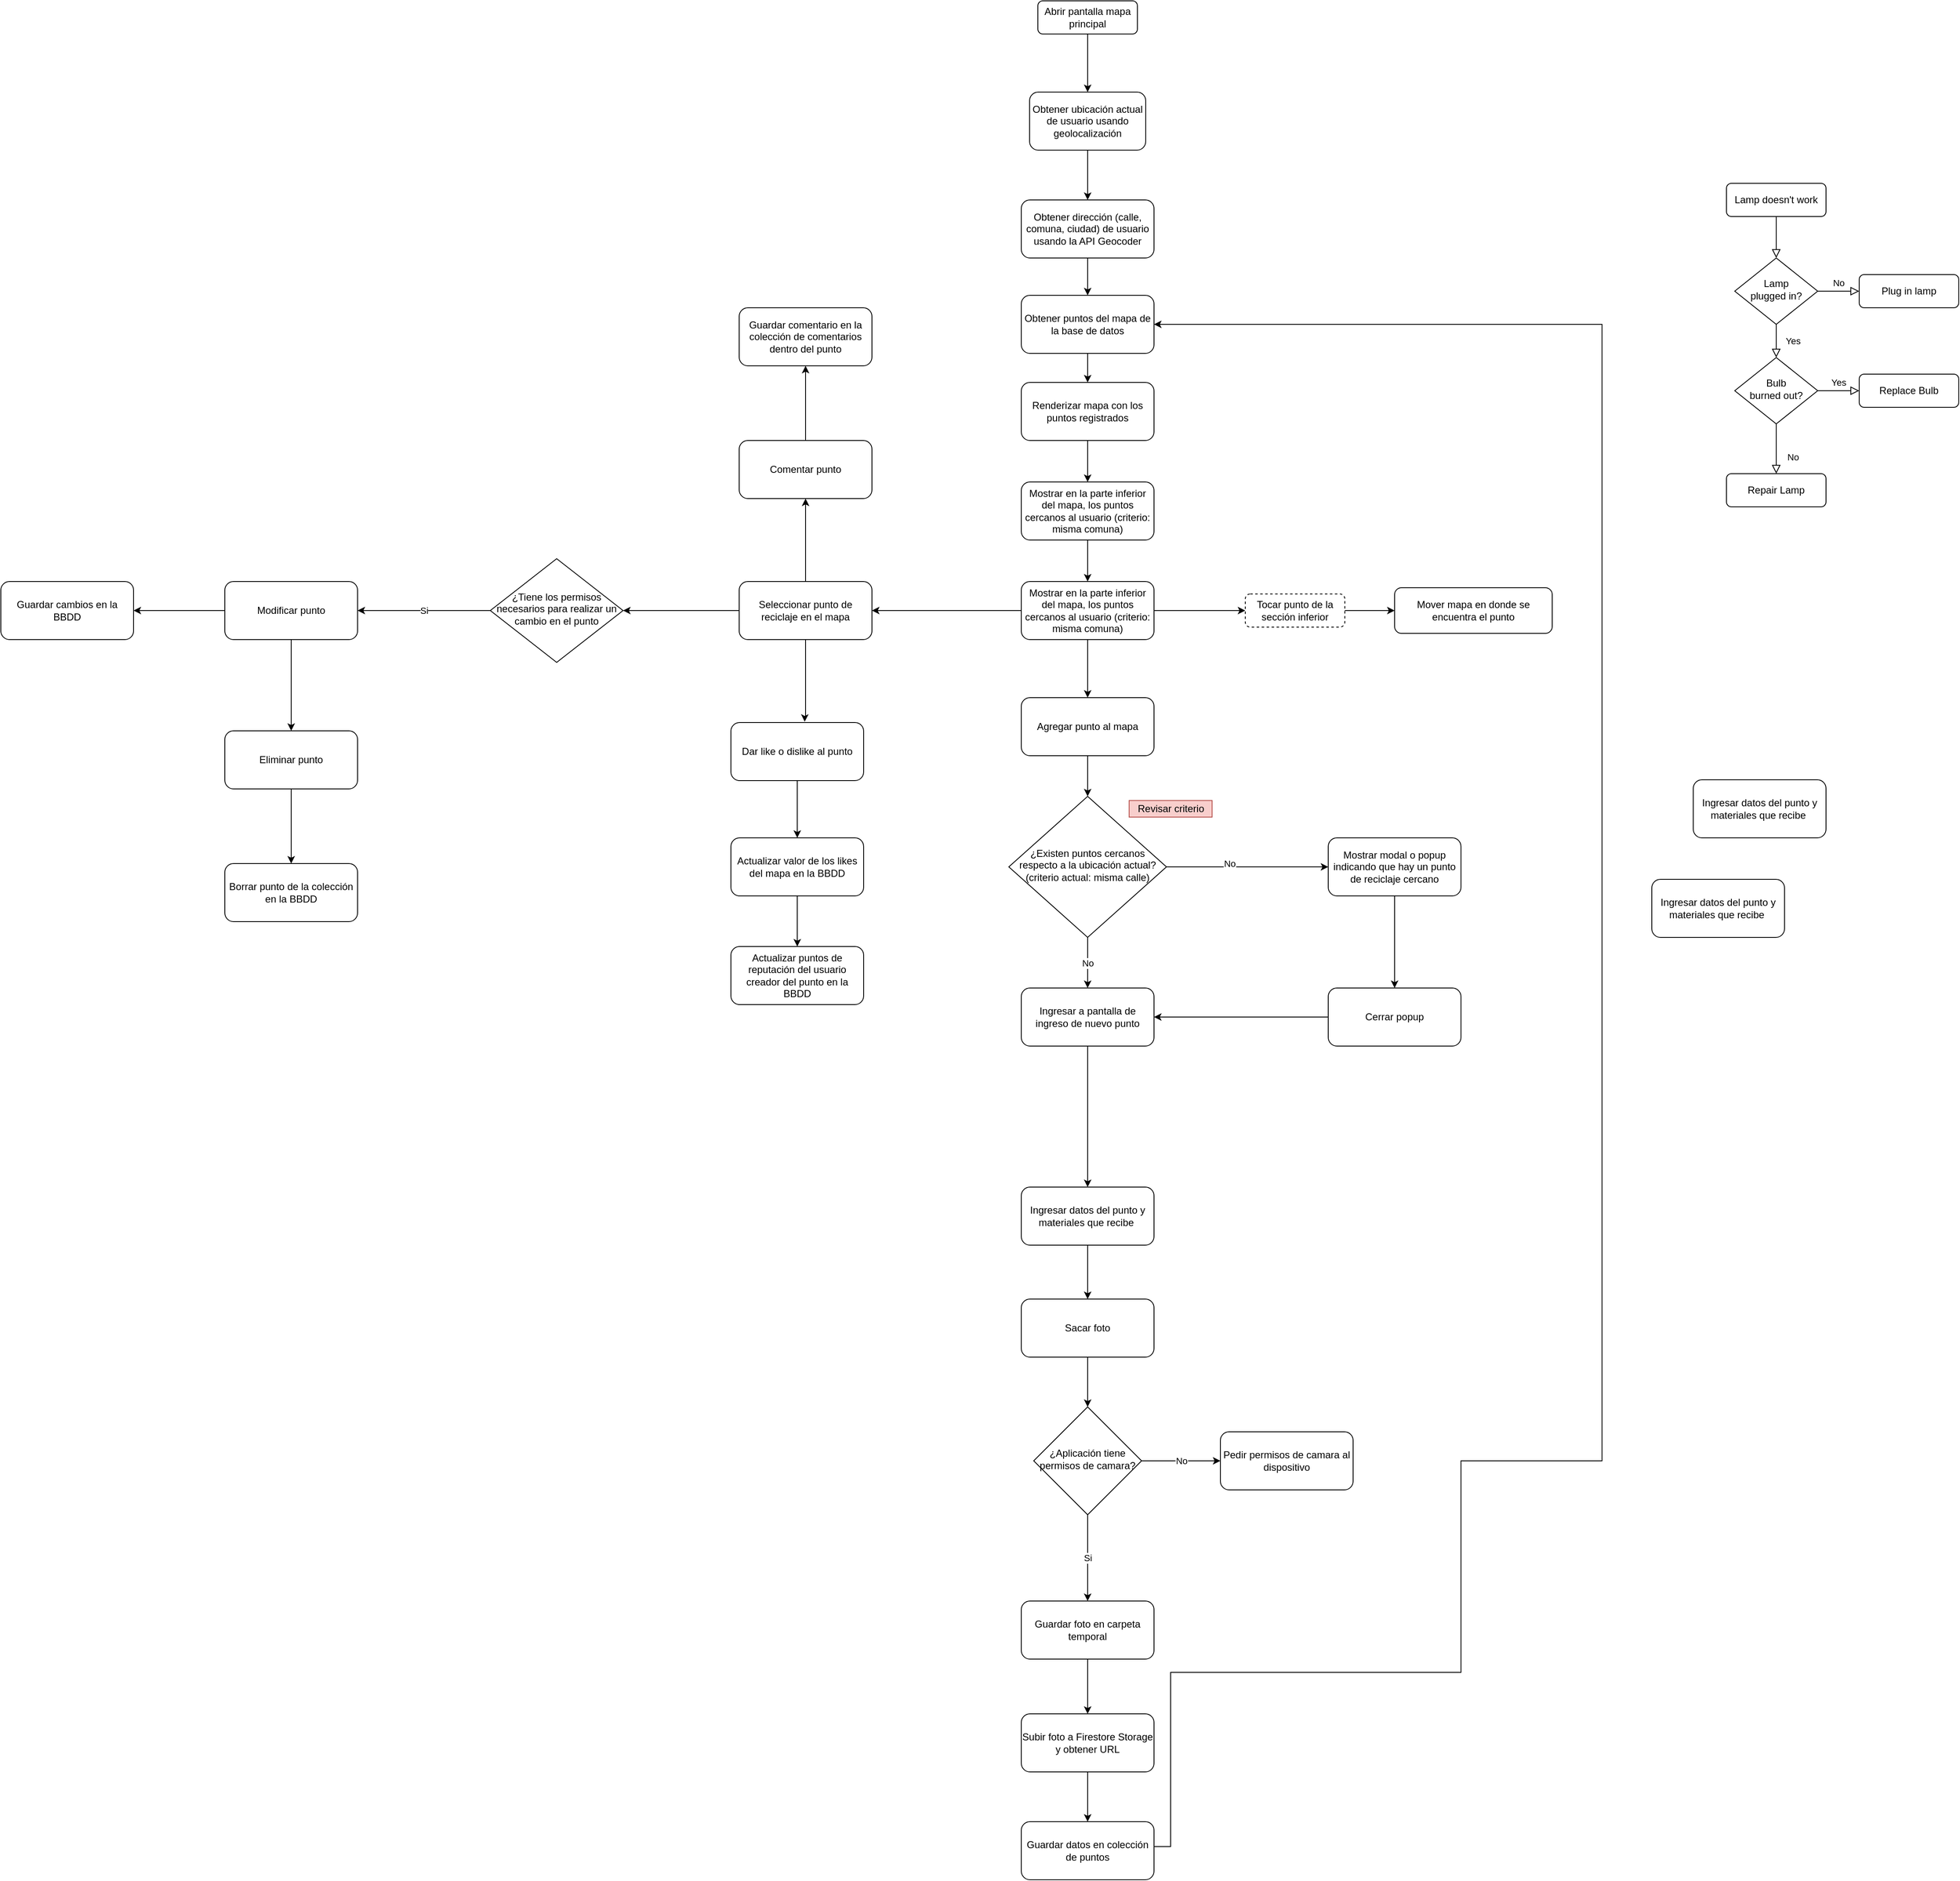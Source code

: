 <mxfile version="15.7.3" type="github">
  <diagram id="C5RBs43oDa-KdzZeNtuy" name="Page-1">
    <mxGraphModel dx="3035" dy="756" grid="1" gridSize="10" guides="1" tooltips="1" connect="1" arrows="1" fold="1" page="1" pageScale="1" pageWidth="827" pageHeight="1169" math="0" shadow="0">
      <root>
        <mxCell id="WIyWlLk6GJQsqaUBKTNV-0" />
        <mxCell id="WIyWlLk6GJQsqaUBKTNV-1" parent="WIyWlLk6GJQsqaUBKTNV-0" />
        <mxCell id="WIyWlLk6GJQsqaUBKTNV-2" value="" style="rounded=0;html=1;jettySize=auto;orthogonalLoop=1;fontSize=11;endArrow=block;endFill=0;endSize=8;strokeWidth=1;shadow=0;labelBackgroundColor=none;edgeStyle=orthogonalEdgeStyle;" parent="WIyWlLk6GJQsqaUBKTNV-1" source="WIyWlLk6GJQsqaUBKTNV-3" target="WIyWlLk6GJQsqaUBKTNV-6" edge="1">
          <mxGeometry relative="1" as="geometry" />
        </mxCell>
        <mxCell id="WIyWlLk6GJQsqaUBKTNV-3" value="Lamp doesn&#39;t work" style="rounded=1;whiteSpace=wrap;html=1;fontSize=12;glass=0;strokeWidth=1;shadow=0;" parent="WIyWlLk6GJQsqaUBKTNV-1" vertex="1">
          <mxGeometry x="1030" y="450" width="120" height="40" as="geometry" />
        </mxCell>
        <mxCell id="WIyWlLk6GJQsqaUBKTNV-4" value="Yes" style="rounded=0;html=1;jettySize=auto;orthogonalLoop=1;fontSize=11;endArrow=block;endFill=0;endSize=8;strokeWidth=1;shadow=0;labelBackgroundColor=none;edgeStyle=orthogonalEdgeStyle;" parent="WIyWlLk6GJQsqaUBKTNV-1" source="WIyWlLk6GJQsqaUBKTNV-6" target="WIyWlLk6GJQsqaUBKTNV-10" edge="1">
          <mxGeometry y="20" relative="1" as="geometry">
            <mxPoint as="offset" />
          </mxGeometry>
        </mxCell>
        <mxCell id="WIyWlLk6GJQsqaUBKTNV-5" value="No" style="edgeStyle=orthogonalEdgeStyle;rounded=0;html=1;jettySize=auto;orthogonalLoop=1;fontSize=11;endArrow=block;endFill=0;endSize=8;strokeWidth=1;shadow=0;labelBackgroundColor=none;" parent="WIyWlLk6GJQsqaUBKTNV-1" source="WIyWlLk6GJQsqaUBKTNV-6" target="WIyWlLk6GJQsqaUBKTNV-7" edge="1">
          <mxGeometry y="10" relative="1" as="geometry">
            <mxPoint as="offset" />
          </mxGeometry>
        </mxCell>
        <mxCell id="WIyWlLk6GJQsqaUBKTNV-6" value="Lamp&lt;br&gt;plugged in?" style="rhombus;whiteSpace=wrap;html=1;shadow=0;fontFamily=Helvetica;fontSize=12;align=center;strokeWidth=1;spacing=6;spacingTop=-4;" parent="WIyWlLk6GJQsqaUBKTNV-1" vertex="1">
          <mxGeometry x="1040" y="540" width="100" height="80" as="geometry" />
        </mxCell>
        <mxCell id="WIyWlLk6GJQsqaUBKTNV-7" value="Plug in lamp" style="rounded=1;whiteSpace=wrap;html=1;fontSize=12;glass=0;strokeWidth=1;shadow=0;" parent="WIyWlLk6GJQsqaUBKTNV-1" vertex="1">
          <mxGeometry x="1190" y="560" width="120" height="40" as="geometry" />
        </mxCell>
        <mxCell id="WIyWlLk6GJQsqaUBKTNV-8" value="No" style="rounded=0;html=1;jettySize=auto;orthogonalLoop=1;fontSize=11;endArrow=block;endFill=0;endSize=8;strokeWidth=1;shadow=0;labelBackgroundColor=none;edgeStyle=orthogonalEdgeStyle;" parent="WIyWlLk6GJQsqaUBKTNV-1" source="WIyWlLk6GJQsqaUBKTNV-10" target="WIyWlLk6GJQsqaUBKTNV-11" edge="1">
          <mxGeometry x="0.333" y="20" relative="1" as="geometry">
            <mxPoint as="offset" />
          </mxGeometry>
        </mxCell>
        <mxCell id="WIyWlLk6GJQsqaUBKTNV-9" value="Yes" style="edgeStyle=orthogonalEdgeStyle;rounded=0;html=1;jettySize=auto;orthogonalLoop=1;fontSize=11;endArrow=block;endFill=0;endSize=8;strokeWidth=1;shadow=0;labelBackgroundColor=none;" parent="WIyWlLk6GJQsqaUBKTNV-1" source="WIyWlLk6GJQsqaUBKTNV-10" target="WIyWlLk6GJQsqaUBKTNV-12" edge="1">
          <mxGeometry y="10" relative="1" as="geometry">
            <mxPoint as="offset" />
          </mxGeometry>
        </mxCell>
        <mxCell id="WIyWlLk6GJQsqaUBKTNV-10" value="Bulb&lt;br&gt;burned out?" style="rhombus;whiteSpace=wrap;html=1;shadow=0;fontFamily=Helvetica;fontSize=12;align=center;strokeWidth=1;spacing=6;spacingTop=-4;" parent="WIyWlLk6GJQsqaUBKTNV-1" vertex="1">
          <mxGeometry x="1040" y="660" width="100" height="80" as="geometry" />
        </mxCell>
        <mxCell id="WIyWlLk6GJQsqaUBKTNV-11" value="Repair Lamp" style="rounded=1;whiteSpace=wrap;html=1;fontSize=12;glass=0;strokeWidth=1;shadow=0;" parent="WIyWlLk6GJQsqaUBKTNV-1" vertex="1">
          <mxGeometry x="1030" y="800" width="120" height="40" as="geometry" />
        </mxCell>
        <mxCell id="WIyWlLk6GJQsqaUBKTNV-12" value="Replace Bulb" style="rounded=1;whiteSpace=wrap;html=1;fontSize=12;glass=0;strokeWidth=1;shadow=0;" parent="WIyWlLk6GJQsqaUBKTNV-1" vertex="1">
          <mxGeometry x="1190" y="680" width="120" height="40" as="geometry" />
        </mxCell>
        <mxCell id="cBmtX6jF3REOD7KiE7eu-2" style="edgeStyle=orthogonalEdgeStyle;rounded=0;orthogonalLoop=1;jettySize=auto;html=1;" edge="1" parent="WIyWlLk6GJQsqaUBKTNV-1" source="cBmtX6jF3REOD7KiE7eu-0" target="cBmtX6jF3REOD7KiE7eu-1">
          <mxGeometry relative="1" as="geometry" />
        </mxCell>
        <mxCell id="cBmtX6jF3REOD7KiE7eu-0" value="Abrir pantalla mapa principal" style="rounded=1;whiteSpace=wrap;html=1;fontSize=12;glass=0;strokeWidth=1;shadow=0;" vertex="1" parent="WIyWlLk6GJQsqaUBKTNV-1">
          <mxGeometry x="200" y="230" width="120" height="40" as="geometry" />
        </mxCell>
        <mxCell id="cBmtX6jF3REOD7KiE7eu-4" style="edgeStyle=orthogonalEdgeStyle;rounded=0;orthogonalLoop=1;jettySize=auto;html=1;" edge="1" parent="WIyWlLk6GJQsqaUBKTNV-1" source="cBmtX6jF3REOD7KiE7eu-1" target="cBmtX6jF3REOD7KiE7eu-3">
          <mxGeometry relative="1" as="geometry" />
        </mxCell>
        <mxCell id="cBmtX6jF3REOD7KiE7eu-1" value="Obtener ubicación actual de usuario usando geolocalización" style="rounded=1;whiteSpace=wrap;html=1;fontSize=12;glass=0;strokeWidth=1;shadow=0;" vertex="1" parent="WIyWlLk6GJQsqaUBKTNV-1">
          <mxGeometry x="190" y="340" width="140" height="70" as="geometry" />
        </mxCell>
        <mxCell id="cBmtX6jF3REOD7KiE7eu-6" style="edgeStyle=orthogonalEdgeStyle;rounded=0;orthogonalLoop=1;jettySize=auto;html=1;" edge="1" parent="WIyWlLk6GJQsqaUBKTNV-1" source="cBmtX6jF3REOD7KiE7eu-3" target="cBmtX6jF3REOD7KiE7eu-5">
          <mxGeometry relative="1" as="geometry" />
        </mxCell>
        <mxCell id="cBmtX6jF3REOD7KiE7eu-3" value="Obtener dirección (calle, comuna, ciudad) de usuario usando la API Geocoder" style="rounded=1;whiteSpace=wrap;html=1;fontSize=12;glass=0;strokeWidth=1;shadow=0;" vertex="1" parent="WIyWlLk6GJQsqaUBKTNV-1">
          <mxGeometry x="180" y="470" width="160" height="70" as="geometry" />
        </mxCell>
        <mxCell id="cBmtX6jF3REOD7KiE7eu-8" style="edgeStyle=orthogonalEdgeStyle;rounded=0;orthogonalLoop=1;jettySize=auto;html=1;entryX=0.5;entryY=0;entryDx=0;entryDy=0;" edge="1" parent="WIyWlLk6GJQsqaUBKTNV-1" source="cBmtX6jF3REOD7KiE7eu-5" target="cBmtX6jF3REOD7KiE7eu-14">
          <mxGeometry relative="1" as="geometry">
            <mxPoint x="260" y="730" as="targetPoint" />
          </mxGeometry>
        </mxCell>
        <mxCell id="cBmtX6jF3REOD7KiE7eu-5" value="Obtener puntos del mapa de la base de datos" style="rounded=1;whiteSpace=wrap;html=1;fontSize=12;glass=0;strokeWidth=1;shadow=0;" vertex="1" parent="WIyWlLk6GJQsqaUBKTNV-1">
          <mxGeometry x="180" y="585" width="160" height="70" as="geometry" />
        </mxCell>
        <mxCell id="cBmtX6jF3REOD7KiE7eu-11" style="edgeStyle=orthogonalEdgeStyle;rounded=0;orthogonalLoop=1;jettySize=auto;html=1;" edge="1" parent="WIyWlLk6GJQsqaUBKTNV-1" source="cBmtX6jF3REOD7KiE7eu-7" target="cBmtX6jF3REOD7KiE7eu-9">
          <mxGeometry relative="1" as="geometry" />
        </mxCell>
        <mxCell id="cBmtX6jF3REOD7KiE7eu-7" value="Mostrar en la parte inferior del mapa, los puntos cercanos al usuario (criterio: misma comuna)" style="rounded=1;whiteSpace=wrap;html=1;fontSize=12;glass=0;strokeWidth=1;shadow=0;" vertex="1" parent="WIyWlLk6GJQsqaUBKTNV-1">
          <mxGeometry x="180" y="810" width="160" height="70" as="geometry" />
        </mxCell>
        <mxCell id="cBmtX6jF3REOD7KiE7eu-13" style="edgeStyle=orthogonalEdgeStyle;rounded=0;orthogonalLoop=1;jettySize=auto;html=1;" edge="1" parent="WIyWlLk6GJQsqaUBKTNV-1" source="cBmtX6jF3REOD7KiE7eu-9" target="cBmtX6jF3REOD7KiE7eu-20">
          <mxGeometry relative="1" as="geometry">
            <mxPoint x="260" y="1050" as="targetPoint" />
          </mxGeometry>
        </mxCell>
        <mxCell id="cBmtX6jF3REOD7KiE7eu-17" style="edgeStyle=orthogonalEdgeStyle;rounded=0;orthogonalLoop=1;jettySize=auto;html=1;entryX=0;entryY=0.5;entryDx=0;entryDy=0;" edge="1" parent="WIyWlLk6GJQsqaUBKTNV-1" source="cBmtX6jF3REOD7KiE7eu-9" target="cBmtX6jF3REOD7KiE7eu-16">
          <mxGeometry relative="1" as="geometry">
            <mxPoint x="470" y="965" as="targetPoint" />
          </mxGeometry>
        </mxCell>
        <mxCell id="cBmtX6jF3REOD7KiE7eu-50" style="edgeStyle=orthogonalEdgeStyle;rounded=0;orthogonalLoop=1;jettySize=auto;html=1;" edge="1" parent="WIyWlLk6GJQsqaUBKTNV-1" source="cBmtX6jF3REOD7KiE7eu-9" target="cBmtX6jF3REOD7KiE7eu-49">
          <mxGeometry relative="1" as="geometry" />
        </mxCell>
        <mxCell id="cBmtX6jF3REOD7KiE7eu-9" value="Mostrar en la parte inferior del mapa, los puntos cercanos al usuario (criterio: misma comuna)" style="rounded=1;whiteSpace=wrap;html=1;fontSize=12;glass=0;strokeWidth=1;shadow=0;" vertex="1" parent="WIyWlLk6GJQsqaUBKTNV-1">
          <mxGeometry x="180" y="930" width="160" height="70" as="geometry" />
        </mxCell>
        <mxCell id="cBmtX6jF3REOD7KiE7eu-15" style="edgeStyle=orthogonalEdgeStyle;rounded=0;orthogonalLoop=1;jettySize=auto;html=1;" edge="1" parent="WIyWlLk6GJQsqaUBKTNV-1" source="cBmtX6jF3REOD7KiE7eu-14" target="cBmtX6jF3REOD7KiE7eu-7">
          <mxGeometry relative="1" as="geometry" />
        </mxCell>
        <mxCell id="cBmtX6jF3REOD7KiE7eu-14" value="Renderizar mapa con los puntos registrados" style="rounded=1;whiteSpace=wrap;html=1;fontSize=12;glass=0;strokeWidth=1;shadow=0;" vertex="1" parent="WIyWlLk6GJQsqaUBKTNV-1">
          <mxGeometry x="180" y="690" width="160" height="70" as="geometry" />
        </mxCell>
        <mxCell id="cBmtX6jF3REOD7KiE7eu-19" style="edgeStyle=orthogonalEdgeStyle;rounded=0;orthogonalLoop=1;jettySize=auto;html=1;" edge="1" parent="WIyWlLk6GJQsqaUBKTNV-1" source="cBmtX6jF3REOD7KiE7eu-16" target="cBmtX6jF3REOD7KiE7eu-18">
          <mxGeometry relative="1" as="geometry" />
        </mxCell>
        <mxCell id="cBmtX6jF3REOD7KiE7eu-16" value="Tocar punto de la sección inferior" style="rounded=1;whiteSpace=wrap;html=1;fontSize=12;glass=0;strokeWidth=1;shadow=0;dashed=1;" vertex="1" parent="WIyWlLk6GJQsqaUBKTNV-1">
          <mxGeometry x="450" y="945" width="120" height="40" as="geometry" />
        </mxCell>
        <mxCell id="cBmtX6jF3REOD7KiE7eu-18" value="Mover mapa en donde se encuentra el punto" style="rounded=1;whiteSpace=wrap;html=1;fontSize=12;glass=0;strokeWidth=1;shadow=0;" vertex="1" parent="WIyWlLk6GJQsqaUBKTNV-1">
          <mxGeometry x="630" y="937.5" width="190" height="55" as="geometry" />
        </mxCell>
        <mxCell id="cBmtX6jF3REOD7KiE7eu-22" style="edgeStyle=orthogonalEdgeStyle;rounded=0;orthogonalLoop=1;jettySize=auto;html=1;" edge="1" parent="WIyWlLk6GJQsqaUBKTNV-1" source="cBmtX6jF3REOD7KiE7eu-20" target="cBmtX6jF3REOD7KiE7eu-38">
          <mxGeometry relative="1" as="geometry">
            <mxPoint x="260" y="1230" as="targetPoint" />
          </mxGeometry>
        </mxCell>
        <mxCell id="cBmtX6jF3REOD7KiE7eu-20" value="Agregar punto al mapa" style="rounded=1;whiteSpace=wrap;html=1;fontSize=12;glass=0;strokeWidth=1;shadow=0;" vertex="1" parent="WIyWlLk6GJQsqaUBKTNV-1">
          <mxGeometry x="180" y="1070" width="160" height="70" as="geometry" />
        </mxCell>
        <mxCell id="cBmtX6jF3REOD7KiE7eu-24" style="edgeStyle=orthogonalEdgeStyle;rounded=0;orthogonalLoop=1;jettySize=auto;html=1;exitX=0.5;exitY=1;exitDx=0;exitDy=0;" edge="1" parent="WIyWlLk6GJQsqaUBKTNV-1" source="cBmtX6jF3REOD7KiE7eu-21" target="cBmtX6jF3REOD7KiE7eu-23">
          <mxGeometry relative="1" as="geometry">
            <mxPoint x="240" y="1740" as="sourcePoint" />
          </mxGeometry>
        </mxCell>
        <mxCell id="cBmtX6jF3REOD7KiE7eu-21" value="Ingresar datos del punto y materiales que recibe&amp;nbsp;" style="rounded=1;whiteSpace=wrap;html=1;fontSize=12;glass=0;strokeWidth=1;shadow=0;" vertex="1" parent="WIyWlLk6GJQsqaUBKTNV-1">
          <mxGeometry x="180" y="1660" width="160" height="70" as="geometry" />
        </mxCell>
        <mxCell id="cBmtX6jF3REOD7KiE7eu-26" style="edgeStyle=orthogonalEdgeStyle;rounded=0;orthogonalLoop=1;jettySize=auto;html=1;" edge="1" parent="WIyWlLk6GJQsqaUBKTNV-1" source="cBmtX6jF3REOD7KiE7eu-23" target="cBmtX6jF3REOD7KiE7eu-25">
          <mxGeometry relative="1" as="geometry" />
        </mxCell>
        <mxCell id="cBmtX6jF3REOD7KiE7eu-23" value="Sacar foto" style="rounded=1;whiteSpace=wrap;html=1;fontSize=12;glass=0;strokeWidth=1;shadow=0;" vertex="1" parent="WIyWlLk6GJQsqaUBKTNV-1">
          <mxGeometry x="180" y="1795" width="160" height="70" as="geometry" />
        </mxCell>
        <mxCell id="cBmtX6jF3REOD7KiE7eu-27" value="No" style="edgeStyle=orthogonalEdgeStyle;rounded=0;orthogonalLoop=1;jettySize=auto;html=1;entryX=0;entryY=0.5;entryDx=0;entryDy=0;" edge="1" parent="WIyWlLk6GJQsqaUBKTNV-1" source="cBmtX6jF3REOD7KiE7eu-25" target="cBmtX6jF3REOD7KiE7eu-28">
          <mxGeometry relative="1" as="geometry">
            <mxPoint x="440" y="1780" as="targetPoint" />
          </mxGeometry>
        </mxCell>
        <mxCell id="cBmtX6jF3REOD7KiE7eu-29" value="Si" style="edgeStyle=orthogonalEdgeStyle;rounded=0;orthogonalLoop=1;jettySize=auto;html=1;" edge="1" parent="WIyWlLk6GJQsqaUBKTNV-1" source="cBmtX6jF3REOD7KiE7eu-25" target="cBmtX6jF3REOD7KiE7eu-30">
          <mxGeometry relative="1" as="geometry">
            <mxPoint x="260" y="2165" as="targetPoint" />
          </mxGeometry>
        </mxCell>
        <mxCell id="cBmtX6jF3REOD7KiE7eu-25" value="¿Aplicación tiene permisos de camara?" style="rhombus;whiteSpace=wrap;html=1;shadow=0;fontFamily=Helvetica;fontSize=12;align=center;strokeWidth=1;spacing=6;spacingTop=-4;" vertex="1" parent="WIyWlLk6GJQsqaUBKTNV-1">
          <mxGeometry x="195" y="1925" width="130" height="130" as="geometry" />
        </mxCell>
        <mxCell id="cBmtX6jF3REOD7KiE7eu-28" value="Pedir permisos de camara al dispositivo" style="rounded=1;whiteSpace=wrap;html=1;fontSize=12;glass=0;strokeWidth=1;shadow=0;" vertex="1" parent="WIyWlLk6GJQsqaUBKTNV-1">
          <mxGeometry x="420" y="1955" width="160" height="70" as="geometry" />
        </mxCell>
        <mxCell id="cBmtX6jF3REOD7KiE7eu-32" style="edgeStyle=orthogonalEdgeStyle;rounded=0;orthogonalLoop=1;jettySize=auto;html=1;" edge="1" parent="WIyWlLk6GJQsqaUBKTNV-1" source="cBmtX6jF3REOD7KiE7eu-30" target="cBmtX6jF3REOD7KiE7eu-31">
          <mxGeometry relative="1" as="geometry" />
        </mxCell>
        <mxCell id="cBmtX6jF3REOD7KiE7eu-30" value="Guardar foto en carpeta temporal" style="rounded=1;whiteSpace=wrap;html=1;fontSize=12;glass=0;strokeWidth=1;shadow=0;" vertex="1" parent="WIyWlLk6GJQsqaUBKTNV-1">
          <mxGeometry x="180" y="2159" width="160" height="70" as="geometry" />
        </mxCell>
        <mxCell id="cBmtX6jF3REOD7KiE7eu-34" style="edgeStyle=orthogonalEdgeStyle;rounded=0;orthogonalLoop=1;jettySize=auto;html=1;" edge="1" parent="WIyWlLk6GJQsqaUBKTNV-1" source="cBmtX6jF3REOD7KiE7eu-31" target="cBmtX6jF3REOD7KiE7eu-33">
          <mxGeometry relative="1" as="geometry" />
        </mxCell>
        <mxCell id="cBmtX6jF3REOD7KiE7eu-31" value="Subir foto a Firestore Storage y obtener URL" style="rounded=1;whiteSpace=wrap;html=1;fontSize=12;glass=0;strokeWidth=1;shadow=0;" vertex="1" parent="WIyWlLk6GJQsqaUBKTNV-1">
          <mxGeometry x="180" y="2295" width="160" height="70" as="geometry" />
        </mxCell>
        <mxCell id="cBmtX6jF3REOD7KiE7eu-35" style="edgeStyle=orthogonalEdgeStyle;rounded=0;orthogonalLoop=1;jettySize=auto;html=1;entryX=1;entryY=0.5;entryDx=0;entryDy=0;" edge="1" parent="WIyWlLk6GJQsqaUBKTNV-1" source="cBmtX6jF3REOD7KiE7eu-33" target="cBmtX6jF3REOD7KiE7eu-5">
          <mxGeometry relative="1" as="geometry">
            <Array as="points">
              <mxPoint x="360" y="2455" />
              <mxPoint x="360" y="2245" />
              <mxPoint x="710" y="2245" />
              <mxPoint x="710" y="1990" />
              <mxPoint x="880" y="1990" />
              <mxPoint x="880" y="620" />
            </Array>
          </mxGeometry>
        </mxCell>
        <mxCell id="cBmtX6jF3REOD7KiE7eu-33" value="Guardar datos en colección de puntos" style="rounded=1;whiteSpace=wrap;html=1;fontSize=12;glass=0;strokeWidth=1;shadow=0;" vertex="1" parent="WIyWlLk6GJQsqaUBKTNV-1">
          <mxGeometry x="180" y="2425" width="160" height="70" as="geometry" />
        </mxCell>
        <mxCell id="cBmtX6jF3REOD7KiE7eu-36" value="Ingresar datos del punto y materiales que recibe&amp;nbsp;" style="rounded=1;whiteSpace=wrap;html=1;fontSize=12;glass=0;strokeWidth=1;shadow=0;" vertex="1" parent="WIyWlLk6GJQsqaUBKTNV-1">
          <mxGeometry x="990" y="1169" width="160" height="70" as="geometry" />
        </mxCell>
        <mxCell id="cBmtX6jF3REOD7KiE7eu-37" value="Ingresar datos del punto y materiales que recibe&amp;nbsp;" style="rounded=1;whiteSpace=wrap;html=1;fontSize=12;glass=0;strokeWidth=1;shadow=0;" vertex="1" parent="WIyWlLk6GJQsqaUBKTNV-1">
          <mxGeometry x="940" y="1289" width="160" height="70" as="geometry" />
        </mxCell>
        <mxCell id="cBmtX6jF3REOD7KiE7eu-40" value="No" style="edgeStyle=orthogonalEdgeStyle;rounded=0;orthogonalLoop=1;jettySize=auto;html=1;" edge="1" parent="WIyWlLk6GJQsqaUBKTNV-1" source="cBmtX6jF3REOD7KiE7eu-38" target="cBmtX6jF3REOD7KiE7eu-41">
          <mxGeometry relative="1" as="geometry">
            <mxPoint x="260" y="1400" as="targetPoint" />
          </mxGeometry>
        </mxCell>
        <mxCell id="cBmtX6jF3REOD7KiE7eu-43" style="edgeStyle=orthogonalEdgeStyle;rounded=0;orthogonalLoop=1;jettySize=auto;html=1;" edge="1" parent="WIyWlLk6GJQsqaUBKTNV-1" source="cBmtX6jF3REOD7KiE7eu-38" target="cBmtX6jF3REOD7KiE7eu-42">
          <mxGeometry relative="1" as="geometry" />
        </mxCell>
        <mxCell id="cBmtX6jF3REOD7KiE7eu-44" value="No" style="edgeLabel;html=1;align=center;verticalAlign=middle;resizable=0;points=[];" vertex="1" connectable="0" parent="cBmtX6jF3REOD7KiE7eu-43">
          <mxGeometry x="-0.221" y="4" relative="1" as="geometry">
            <mxPoint as="offset" />
          </mxGeometry>
        </mxCell>
        <mxCell id="cBmtX6jF3REOD7KiE7eu-38" value="¿Existen puntos cercanos respecto a la ubicación actual? (criterio actual: misma calle)" style="rhombus;whiteSpace=wrap;html=1;shadow=0;fontFamily=Helvetica;fontSize=12;align=center;strokeWidth=1;spacing=6;spacingTop=-4;" vertex="1" parent="WIyWlLk6GJQsqaUBKTNV-1">
          <mxGeometry x="165" y="1189" width="190" height="170" as="geometry" />
        </mxCell>
        <mxCell id="cBmtX6jF3REOD7KiE7eu-39" value="Revisar criterio" style="text;html=1;align=center;verticalAlign=middle;resizable=0;points=[];autosize=1;strokeColor=#b85450;fillColor=#f8cecc;" vertex="1" parent="WIyWlLk6GJQsqaUBKTNV-1">
          <mxGeometry x="310" y="1194" width="100" height="20" as="geometry" />
        </mxCell>
        <mxCell id="cBmtX6jF3REOD7KiE7eu-48" style="edgeStyle=orthogonalEdgeStyle;rounded=0;orthogonalLoop=1;jettySize=auto;html=1;" edge="1" parent="WIyWlLk6GJQsqaUBKTNV-1" source="cBmtX6jF3REOD7KiE7eu-41" target="cBmtX6jF3REOD7KiE7eu-21">
          <mxGeometry relative="1" as="geometry" />
        </mxCell>
        <mxCell id="cBmtX6jF3REOD7KiE7eu-41" value="Ingresar a pantalla de ingreso de nuevo punto" style="rounded=1;whiteSpace=wrap;html=1;fontSize=12;glass=0;strokeWidth=1;shadow=0;" vertex="1" parent="WIyWlLk6GJQsqaUBKTNV-1">
          <mxGeometry x="180" y="1420" width="160" height="70" as="geometry" />
        </mxCell>
        <mxCell id="cBmtX6jF3REOD7KiE7eu-46" style="edgeStyle=orthogonalEdgeStyle;rounded=0;orthogonalLoop=1;jettySize=auto;html=1;" edge="1" parent="WIyWlLk6GJQsqaUBKTNV-1" source="cBmtX6jF3REOD7KiE7eu-42" target="cBmtX6jF3REOD7KiE7eu-45">
          <mxGeometry relative="1" as="geometry" />
        </mxCell>
        <mxCell id="cBmtX6jF3REOD7KiE7eu-42" value="Mostrar modal o popup indicando que hay un punto de reciclaje cercano" style="rounded=1;whiteSpace=wrap;html=1;fontSize=12;glass=0;strokeWidth=1;shadow=0;" vertex="1" parent="WIyWlLk6GJQsqaUBKTNV-1">
          <mxGeometry x="550" y="1239" width="160" height="70" as="geometry" />
        </mxCell>
        <mxCell id="cBmtX6jF3REOD7KiE7eu-47" style="edgeStyle=orthogonalEdgeStyle;rounded=0;orthogonalLoop=1;jettySize=auto;html=1;entryX=1;entryY=0.5;entryDx=0;entryDy=0;" edge="1" parent="WIyWlLk6GJQsqaUBKTNV-1" source="cBmtX6jF3REOD7KiE7eu-45" target="cBmtX6jF3REOD7KiE7eu-41">
          <mxGeometry relative="1" as="geometry" />
        </mxCell>
        <mxCell id="cBmtX6jF3REOD7KiE7eu-45" value="Cerrar popup" style="rounded=1;whiteSpace=wrap;html=1;fontSize=12;glass=0;strokeWidth=1;shadow=0;" vertex="1" parent="WIyWlLk6GJQsqaUBKTNV-1">
          <mxGeometry x="550" y="1420" width="160" height="70" as="geometry" />
        </mxCell>
        <mxCell id="cBmtX6jF3REOD7KiE7eu-52" value="" style="edgeStyle=orthogonalEdgeStyle;rounded=0;orthogonalLoop=1;jettySize=auto;html=1;" edge="1" parent="WIyWlLk6GJQsqaUBKTNV-1" source="cBmtX6jF3REOD7KiE7eu-49" target="cBmtX6jF3REOD7KiE7eu-51">
          <mxGeometry relative="1" as="geometry" />
        </mxCell>
        <mxCell id="cBmtX6jF3REOD7KiE7eu-54" style="edgeStyle=orthogonalEdgeStyle;rounded=0;orthogonalLoop=1;jettySize=auto;html=1;entryX=0.556;entryY=-0.014;entryDx=0;entryDy=0;entryPerimeter=0;" edge="1" parent="WIyWlLk6GJQsqaUBKTNV-1" source="cBmtX6jF3REOD7KiE7eu-49" target="cBmtX6jF3REOD7KiE7eu-53">
          <mxGeometry relative="1" as="geometry">
            <Array as="points">
              <mxPoint x="-80" y="1095" />
              <mxPoint x="-81" y="1095" />
            </Array>
          </mxGeometry>
        </mxCell>
        <mxCell id="cBmtX6jF3REOD7KiE7eu-63" style="edgeStyle=orthogonalEdgeStyle;rounded=0;orthogonalLoop=1;jettySize=auto;html=1;" edge="1" parent="WIyWlLk6GJQsqaUBKTNV-1" source="cBmtX6jF3REOD7KiE7eu-49" target="cBmtX6jF3REOD7KiE7eu-62">
          <mxGeometry relative="1" as="geometry" />
        </mxCell>
        <mxCell id="cBmtX6jF3REOD7KiE7eu-49" value="Seleccionar punto de reciclaje en el mapa" style="rounded=1;whiteSpace=wrap;html=1;fontSize=12;glass=0;strokeWidth=1;shadow=0;" vertex="1" parent="WIyWlLk6GJQsqaUBKTNV-1">
          <mxGeometry x="-160" y="930" width="160" height="70" as="geometry" />
        </mxCell>
        <mxCell id="cBmtX6jF3REOD7KiE7eu-61" style="edgeStyle=orthogonalEdgeStyle;rounded=0;orthogonalLoop=1;jettySize=auto;html=1;entryX=0.5;entryY=1;entryDx=0;entryDy=0;" edge="1" parent="WIyWlLk6GJQsqaUBKTNV-1" source="cBmtX6jF3REOD7KiE7eu-51" target="cBmtX6jF3REOD7KiE7eu-60">
          <mxGeometry relative="1" as="geometry" />
        </mxCell>
        <mxCell id="cBmtX6jF3REOD7KiE7eu-51" value="Comentar punto" style="rounded=1;whiteSpace=wrap;html=1;fontSize=12;glass=0;strokeWidth=1;shadow=0;" vertex="1" parent="WIyWlLk6GJQsqaUBKTNV-1">
          <mxGeometry x="-160" y="760" width="160" height="70" as="geometry" />
        </mxCell>
        <mxCell id="cBmtX6jF3REOD7KiE7eu-57" style="edgeStyle=orthogonalEdgeStyle;rounded=0;orthogonalLoop=1;jettySize=auto;html=1;entryX=0.5;entryY=0;entryDx=0;entryDy=0;" edge="1" parent="WIyWlLk6GJQsqaUBKTNV-1" source="cBmtX6jF3REOD7KiE7eu-53" target="cBmtX6jF3REOD7KiE7eu-56">
          <mxGeometry relative="1" as="geometry" />
        </mxCell>
        <mxCell id="cBmtX6jF3REOD7KiE7eu-53" value="Dar like o dislike al punto" style="rounded=1;whiteSpace=wrap;html=1;fontSize=12;glass=0;strokeWidth=1;shadow=0;" vertex="1" parent="WIyWlLk6GJQsqaUBKTNV-1">
          <mxGeometry x="-170" y="1100" width="160" height="70" as="geometry" />
        </mxCell>
        <mxCell id="cBmtX6jF3REOD7KiE7eu-59" style="edgeStyle=orthogonalEdgeStyle;rounded=0;orthogonalLoop=1;jettySize=auto;html=1;" edge="1" parent="WIyWlLk6GJQsqaUBKTNV-1" source="cBmtX6jF3REOD7KiE7eu-56" target="cBmtX6jF3REOD7KiE7eu-58">
          <mxGeometry relative="1" as="geometry" />
        </mxCell>
        <mxCell id="cBmtX6jF3REOD7KiE7eu-56" value="Actualizar valor de los likes del mapa en la BBDD" style="rounded=1;whiteSpace=wrap;html=1;fontSize=12;glass=0;strokeWidth=1;shadow=0;" vertex="1" parent="WIyWlLk6GJQsqaUBKTNV-1">
          <mxGeometry x="-170" y="1239" width="160" height="70" as="geometry" />
        </mxCell>
        <mxCell id="cBmtX6jF3REOD7KiE7eu-58" value="Actualizar puntos de reputación del usuario creador del punto en la BBDD" style="rounded=1;whiteSpace=wrap;html=1;fontSize=12;glass=0;strokeWidth=1;shadow=0;" vertex="1" parent="WIyWlLk6GJQsqaUBKTNV-1">
          <mxGeometry x="-170" y="1370" width="160" height="70" as="geometry" />
        </mxCell>
        <mxCell id="cBmtX6jF3REOD7KiE7eu-60" value="Guardar comentario en la colección de comentarios dentro del punto" style="rounded=1;whiteSpace=wrap;html=1;fontSize=12;glass=0;strokeWidth=1;shadow=0;" vertex="1" parent="WIyWlLk6GJQsqaUBKTNV-1">
          <mxGeometry x="-160" y="600" width="160" height="70" as="geometry" />
        </mxCell>
        <mxCell id="cBmtX6jF3REOD7KiE7eu-64" value="Si" style="edgeStyle=orthogonalEdgeStyle;rounded=0;orthogonalLoop=1;jettySize=auto;html=1;entryX=1;entryY=0.5;entryDx=0;entryDy=0;" edge="1" parent="WIyWlLk6GJQsqaUBKTNV-1" source="cBmtX6jF3REOD7KiE7eu-62" target="cBmtX6jF3REOD7KiE7eu-65">
          <mxGeometry relative="1" as="geometry">
            <mxPoint x="-610" y="965" as="targetPoint" />
          </mxGeometry>
        </mxCell>
        <mxCell id="cBmtX6jF3REOD7KiE7eu-62" value="¿Tiene los permisos necesarios para realizar un cambio en el punto" style="rhombus;whiteSpace=wrap;html=1;shadow=0;fontFamily=Helvetica;fontSize=12;align=center;strokeWidth=1;spacing=6;spacingTop=-4;" vertex="1" parent="WIyWlLk6GJQsqaUBKTNV-1">
          <mxGeometry x="-460" y="902.5" width="160" height="125" as="geometry" />
        </mxCell>
        <mxCell id="cBmtX6jF3REOD7KiE7eu-66" style="edgeStyle=orthogonalEdgeStyle;rounded=0;orthogonalLoop=1;jettySize=auto;html=1;" edge="1" parent="WIyWlLk6GJQsqaUBKTNV-1" source="cBmtX6jF3REOD7KiE7eu-65" target="cBmtX6jF3REOD7KiE7eu-67">
          <mxGeometry relative="1" as="geometry">
            <mxPoint x="-920" y="965" as="targetPoint" />
          </mxGeometry>
        </mxCell>
        <mxCell id="cBmtX6jF3REOD7KiE7eu-72" style="edgeStyle=orthogonalEdgeStyle;rounded=0;orthogonalLoop=1;jettySize=auto;html=1;" edge="1" parent="WIyWlLk6GJQsqaUBKTNV-1" source="cBmtX6jF3REOD7KiE7eu-65" target="cBmtX6jF3REOD7KiE7eu-71">
          <mxGeometry relative="1" as="geometry" />
        </mxCell>
        <mxCell id="cBmtX6jF3REOD7KiE7eu-65" value="Modificar punto" style="rounded=1;whiteSpace=wrap;html=1;fontSize=12;glass=0;strokeWidth=1;shadow=0;" vertex="1" parent="WIyWlLk6GJQsqaUBKTNV-1">
          <mxGeometry x="-780" y="930" width="160" height="70" as="geometry" />
        </mxCell>
        <mxCell id="cBmtX6jF3REOD7KiE7eu-67" value="Guardar cambios en la BBDD" style="rounded=1;whiteSpace=wrap;html=1;fontSize=12;glass=0;strokeWidth=1;shadow=0;" vertex="1" parent="WIyWlLk6GJQsqaUBKTNV-1">
          <mxGeometry x="-1050" y="930" width="160" height="70" as="geometry" />
        </mxCell>
        <mxCell id="cBmtX6jF3REOD7KiE7eu-74" style="edgeStyle=orthogonalEdgeStyle;rounded=0;orthogonalLoop=1;jettySize=auto;html=1;entryX=0.5;entryY=0;entryDx=0;entryDy=0;" edge="1" parent="WIyWlLk6GJQsqaUBKTNV-1" source="cBmtX6jF3REOD7KiE7eu-71" target="cBmtX6jF3REOD7KiE7eu-73">
          <mxGeometry relative="1" as="geometry" />
        </mxCell>
        <mxCell id="cBmtX6jF3REOD7KiE7eu-71" value="Eliminar punto" style="rounded=1;whiteSpace=wrap;html=1;fontSize=12;glass=0;strokeWidth=1;shadow=0;" vertex="1" parent="WIyWlLk6GJQsqaUBKTNV-1">
          <mxGeometry x="-780" y="1110" width="160" height="70" as="geometry" />
        </mxCell>
        <mxCell id="cBmtX6jF3REOD7KiE7eu-73" value="Borrar punto de la colección en la BBDD" style="rounded=1;whiteSpace=wrap;html=1;fontSize=12;glass=0;strokeWidth=1;shadow=0;" vertex="1" parent="WIyWlLk6GJQsqaUBKTNV-1">
          <mxGeometry x="-780" y="1270" width="160" height="70" as="geometry" />
        </mxCell>
      </root>
    </mxGraphModel>
  </diagram>
</mxfile>
